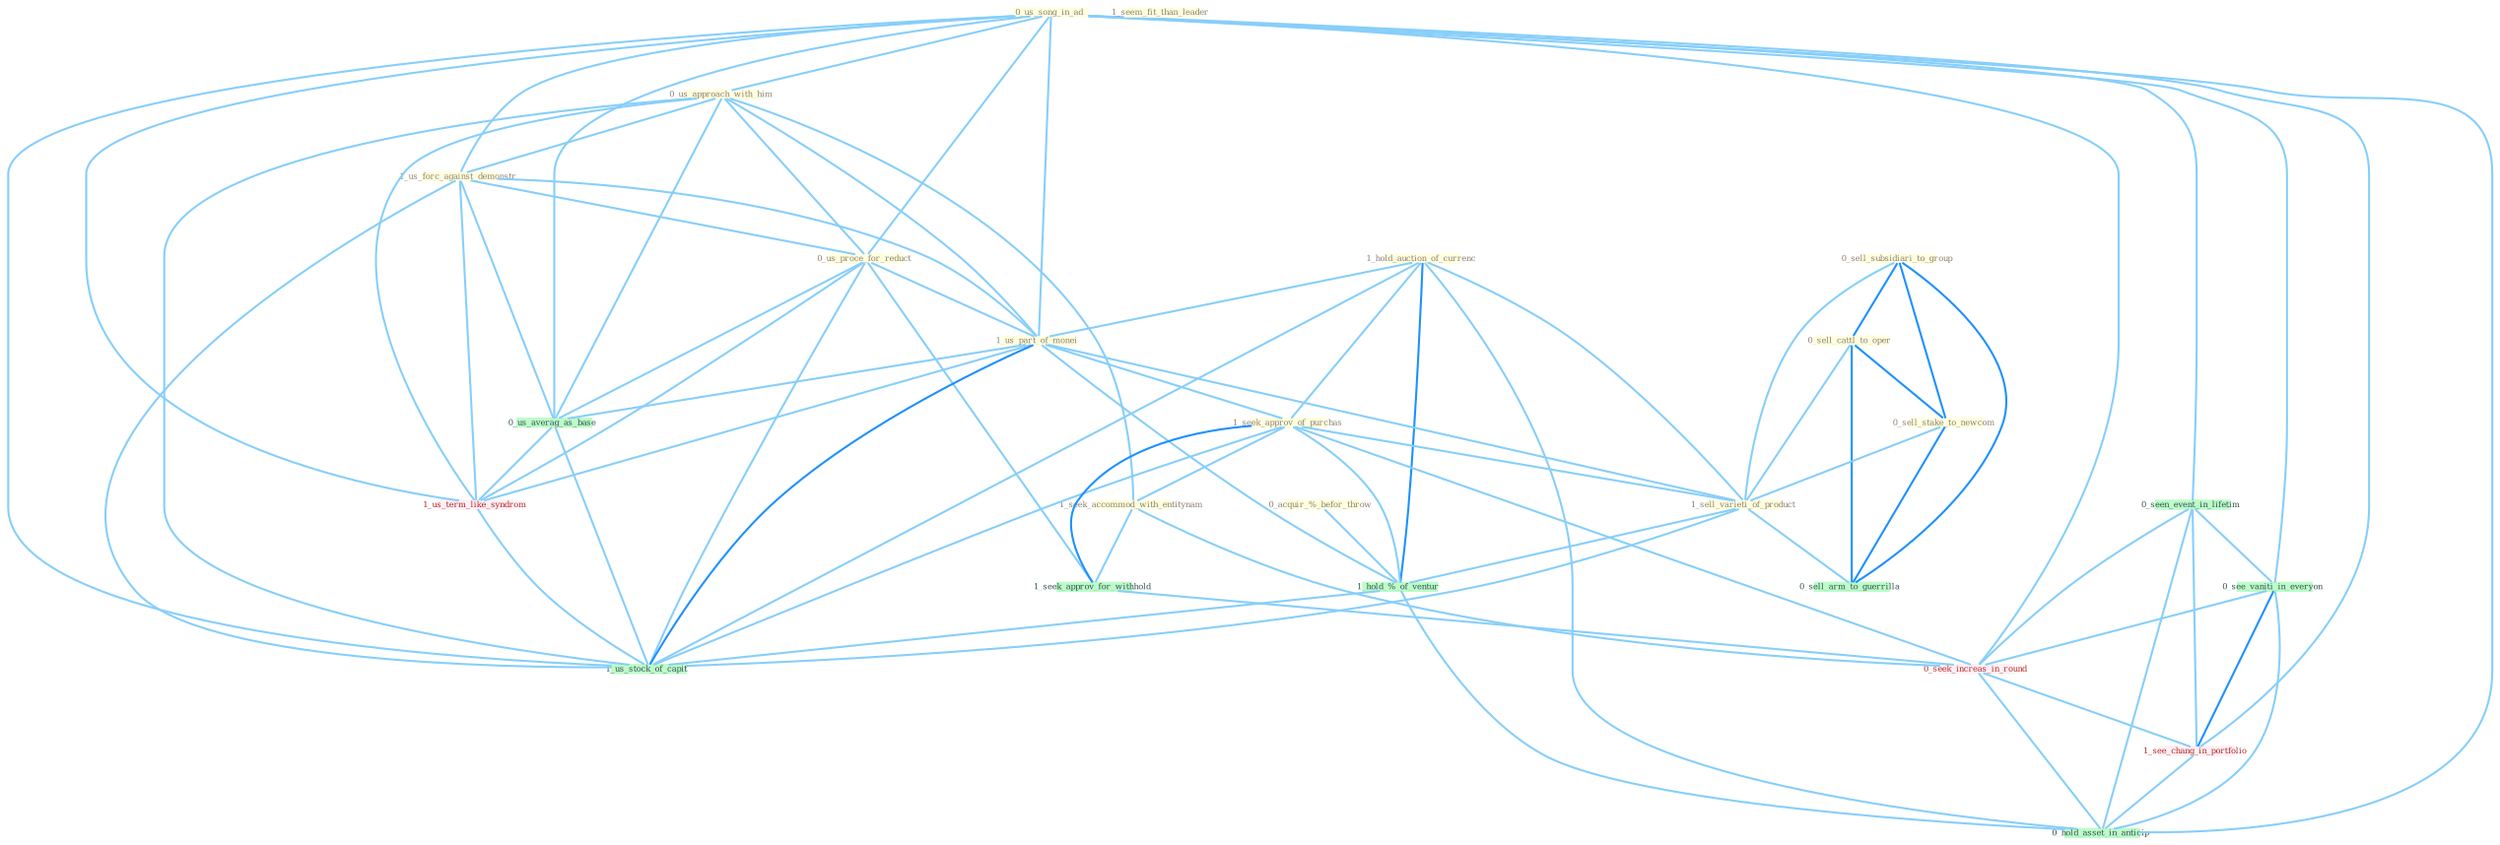 Graph G{ 
    node
    [shape=polygon,style=filled,width=.5,height=.06,color="#BDFCC9",fixedsize=true,fontsize=4,
    fontcolor="#2f4f4f"];
    {node
    [color="#ffffe0", fontcolor="#8b7d6b"] "0_us_song_in_ad " "0_sell_subsidiari_to_group " "1_hold_auction_of_currenc " "1_seem_fit_than_leader " "0_us_approach_with_him " "1_us_forc_against_demonstr " "0_us_proce_for_reduct " "0_sell_cattl_to_oper " "0_sell_stake_to_newcom " "0_acquir_%_befor_throw " "1_us_part_of_monei " "1_seek_approv_of_purchas " "1_sell_varieti_of_product " "1_seek_accommod_with_entitynam "}
{node [color="#fff0f5", fontcolor="#b22222"] "1_us_term_like_syndrom " "0_seek_increas_in_round " "1_see_chang_in_portfolio "}
edge [color="#B0E2FF"];

	"0_us_song_in_ad " -- "0_us_approach_with_him " [w="1", color="#87cefa" ];
	"0_us_song_in_ad " -- "1_us_forc_against_demonstr " [w="1", color="#87cefa" ];
	"0_us_song_in_ad " -- "0_us_proce_for_reduct " [w="1", color="#87cefa" ];
	"0_us_song_in_ad " -- "1_us_part_of_monei " [w="1", color="#87cefa" ];
	"0_us_song_in_ad " -- "0_seen_event_in_lifetim " [w="1", color="#87cefa" ];
	"0_us_song_in_ad " -- "0_us_averag_as_base " [w="1", color="#87cefa" ];
	"0_us_song_in_ad " -- "1_us_term_like_syndrom " [w="1", color="#87cefa" ];
	"0_us_song_in_ad " -- "0_see_vaniti_in_everyon " [w="1", color="#87cefa" ];
	"0_us_song_in_ad " -- "0_seek_increas_in_round " [w="1", color="#87cefa" ];
	"0_us_song_in_ad " -- "1_us_stock_of_capit " [w="1", color="#87cefa" ];
	"0_us_song_in_ad " -- "1_see_chang_in_portfolio " [w="1", color="#87cefa" ];
	"0_us_song_in_ad " -- "0_hold_asset_in_anticip " [w="1", color="#87cefa" ];
	"0_sell_subsidiari_to_group " -- "0_sell_cattl_to_oper " [w="2", color="#1e90ff" , len=0.8];
	"0_sell_subsidiari_to_group " -- "0_sell_stake_to_newcom " [w="2", color="#1e90ff" , len=0.8];
	"0_sell_subsidiari_to_group " -- "1_sell_varieti_of_product " [w="1", color="#87cefa" ];
	"0_sell_subsidiari_to_group " -- "0_sell_arm_to_guerrilla " [w="2", color="#1e90ff" , len=0.8];
	"1_hold_auction_of_currenc " -- "1_us_part_of_monei " [w="1", color="#87cefa" ];
	"1_hold_auction_of_currenc " -- "1_seek_approv_of_purchas " [w="1", color="#87cefa" ];
	"1_hold_auction_of_currenc " -- "1_sell_varieti_of_product " [w="1", color="#87cefa" ];
	"1_hold_auction_of_currenc " -- "1_hold_%_of_ventur " [w="2", color="#1e90ff" , len=0.8];
	"1_hold_auction_of_currenc " -- "1_us_stock_of_capit " [w="1", color="#87cefa" ];
	"1_hold_auction_of_currenc " -- "0_hold_asset_in_anticip " [w="1", color="#87cefa" ];
	"0_us_approach_with_him " -- "1_us_forc_against_demonstr " [w="1", color="#87cefa" ];
	"0_us_approach_with_him " -- "0_us_proce_for_reduct " [w="1", color="#87cefa" ];
	"0_us_approach_with_him " -- "1_us_part_of_monei " [w="1", color="#87cefa" ];
	"0_us_approach_with_him " -- "1_seek_accommod_with_entitynam " [w="1", color="#87cefa" ];
	"0_us_approach_with_him " -- "0_us_averag_as_base " [w="1", color="#87cefa" ];
	"0_us_approach_with_him " -- "1_us_term_like_syndrom " [w="1", color="#87cefa" ];
	"0_us_approach_with_him " -- "1_us_stock_of_capit " [w="1", color="#87cefa" ];
	"1_us_forc_against_demonstr " -- "0_us_proce_for_reduct " [w="1", color="#87cefa" ];
	"1_us_forc_against_demonstr " -- "1_us_part_of_monei " [w="1", color="#87cefa" ];
	"1_us_forc_against_demonstr " -- "0_us_averag_as_base " [w="1", color="#87cefa" ];
	"1_us_forc_against_demonstr " -- "1_us_term_like_syndrom " [w="1", color="#87cefa" ];
	"1_us_forc_against_demonstr " -- "1_us_stock_of_capit " [w="1", color="#87cefa" ];
	"0_us_proce_for_reduct " -- "1_us_part_of_monei " [w="1", color="#87cefa" ];
	"0_us_proce_for_reduct " -- "0_us_averag_as_base " [w="1", color="#87cefa" ];
	"0_us_proce_for_reduct " -- "1_us_term_like_syndrom " [w="1", color="#87cefa" ];
	"0_us_proce_for_reduct " -- "1_seek_approv_for_withhold " [w="1", color="#87cefa" ];
	"0_us_proce_for_reduct " -- "1_us_stock_of_capit " [w="1", color="#87cefa" ];
	"0_sell_cattl_to_oper " -- "0_sell_stake_to_newcom " [w="2", color="#1e90ff" , len=0.8];
	"0_sell_cattl_to_oper " -- "1_sell_varieti_of_product " [w="1", color="#87cefa" ];
	"0_sell_cattl_to_oper " -- "0_sell_arm_to_guerrilla " [w="2", color="#1e90ff" , len=0.8];
	"0_sell_stake_to_newcom " -- "1_sell_varieti_of_product " [w="1", color="#87cefa" ];
	"0_sell_stake_to_newcom " -- "0_sell_arm_to_guerrilla " [w="2", color="#1e90ff" , len=0.8];
	"0_acquir_%_befor_throw " -- "1_hold_%_of_ventur " [w="1", color="#87cefa" ];
	"1_us_part_of_monei " -- "1_seek_approv_of_purchas " [w="1", color="#87cefa" ];
	"1_us_part_of_monei " -- "1_sell_varieti_of_product " [w="1", color="#87cefa" ];
	"1_us_part_of_monei " -- "0_us_averag_as_base " [w="1", color="#87cefa" ];
	"1_us_part_of_monei " -- "1_us_term_like_syndrom " [w="1", color="#87cefa" ];
	"1_us_part_of_monei " -- "1_hold_%_of_ventur " [w="1", color="#87cefa" ];
	"1_us_part_of_monei " -- "1_us_stock_of_capit " [w="2", color="#1e90ff" , len=0.8];
	"1_seek_approv_of_purchas " -- "1_sell_varieti_of_product " [w="1", color="#87cefa" ];
	"1_seek_approv_of_purchas " -- "1_seek_accommod_with_entitynam " [w="1", color="#87cefa" ];
	"1_seek_approv_of_purchas " -- "1_seek_approv_for_withhold " [w="2", color="#1e90ff" , len=0.8];
	"1_seek_approv_of_purchas " -- "1_hold_%_of_ventur " [w="1", color="#87cefa" ];
	"1_seek_approv_of_purchas " -- "0_seek_increas_in_round " [w="1", color="#87cefa" ];
	"1_seek_approv_of_purchas " -- "1_us_stock_of_capit " [w="1", color="#87cefa" ];
	"1_sell_varieti_of_product " -- "1_hold_%_of_ventur " [w="1", color="#87cefa" ];
	"1_sell_varieti_of_product " -- "0_sell_arm_to_guerrilla " [w="1", color="#87cefa" ];
	"1_sell_varieti_of_product " -- "1_us_stock_of_capit " [w="1", color="#87cefa" ];
	"1_seek_accommod_with_entitynam " -- "1_seek_approv_for_withhold " [w="1", color="#87cefa" ];
	"1_seek_accommod_with_entitynam " -- "0_seek_increas_in_round " [w="1", color="#87cefa" ];
	"0_seen_event_in_lifetim " -- "0_see_vaniti_in_everyon " [w="1", color="#87cefa" ];
	"0_seen_event_in_lifetim " -- "0_seek_increas_in_round " [w="1", color="#87cefa" ];
	"0_seen_event_in_lifetim " -- "1_see_chang_in_portfolio " [w="1", color="#87cefa" ];
	"0_seen_event_in_lifetim " -- "0_hold_asset_in_anticip " [w="1", color="#87cefa" ];
	"0_us_averag_as_base " -- "1_us_term_like_syndrom " [w="1", color="#87cefa" ];
	"0_us_averag_as_base " -- "1_us_stock_of_capit " [w="1", color="#87cefa" ];
	"1_us_term_like_syndrom " -- "1_us_stock_of_capit " [w="1", color="#87cefa" ];
	"1_seek_approv_for_withhold " -- "0_seek_increas_in_round " [w="1", color="#87cefa" ];
	"1_hold_%_of_ventur " -- "1_us_stock_of_capit " [w="1", color="#87cefa" ];
	"1_hold_%_of_ventur " -- "0_hold_asset_in_anticip " [w="1", color="#87cefa" ];
	"0_see_vaniti_in_everyon " -- "0_seek_increas_in_round " [w="1", color="#87cefa" ];
	"0_see_vaniti_in_everyon " -- "1_see_chang_in_portfolio " [w="2", color="#1e90ff" , len=0.8];
	"0_see_vaniti_in_everyon " -- "0_hold_asset_in_anticip " [w="1", color="#87cefa" ];
	"0_seek_increas_in_round " -- "1_see_chang_in_portfolio " [w="1", color="#87cefa" ];
	"0_seek_increas_in_round " -- "0_hold_asset_in_anticip " [w="1", color="#87cefa" ];
	"1_see_chang_in_portfolio " -- "0_hold_asset_in_anticip " [w="1", color="#87cefa" ];
}